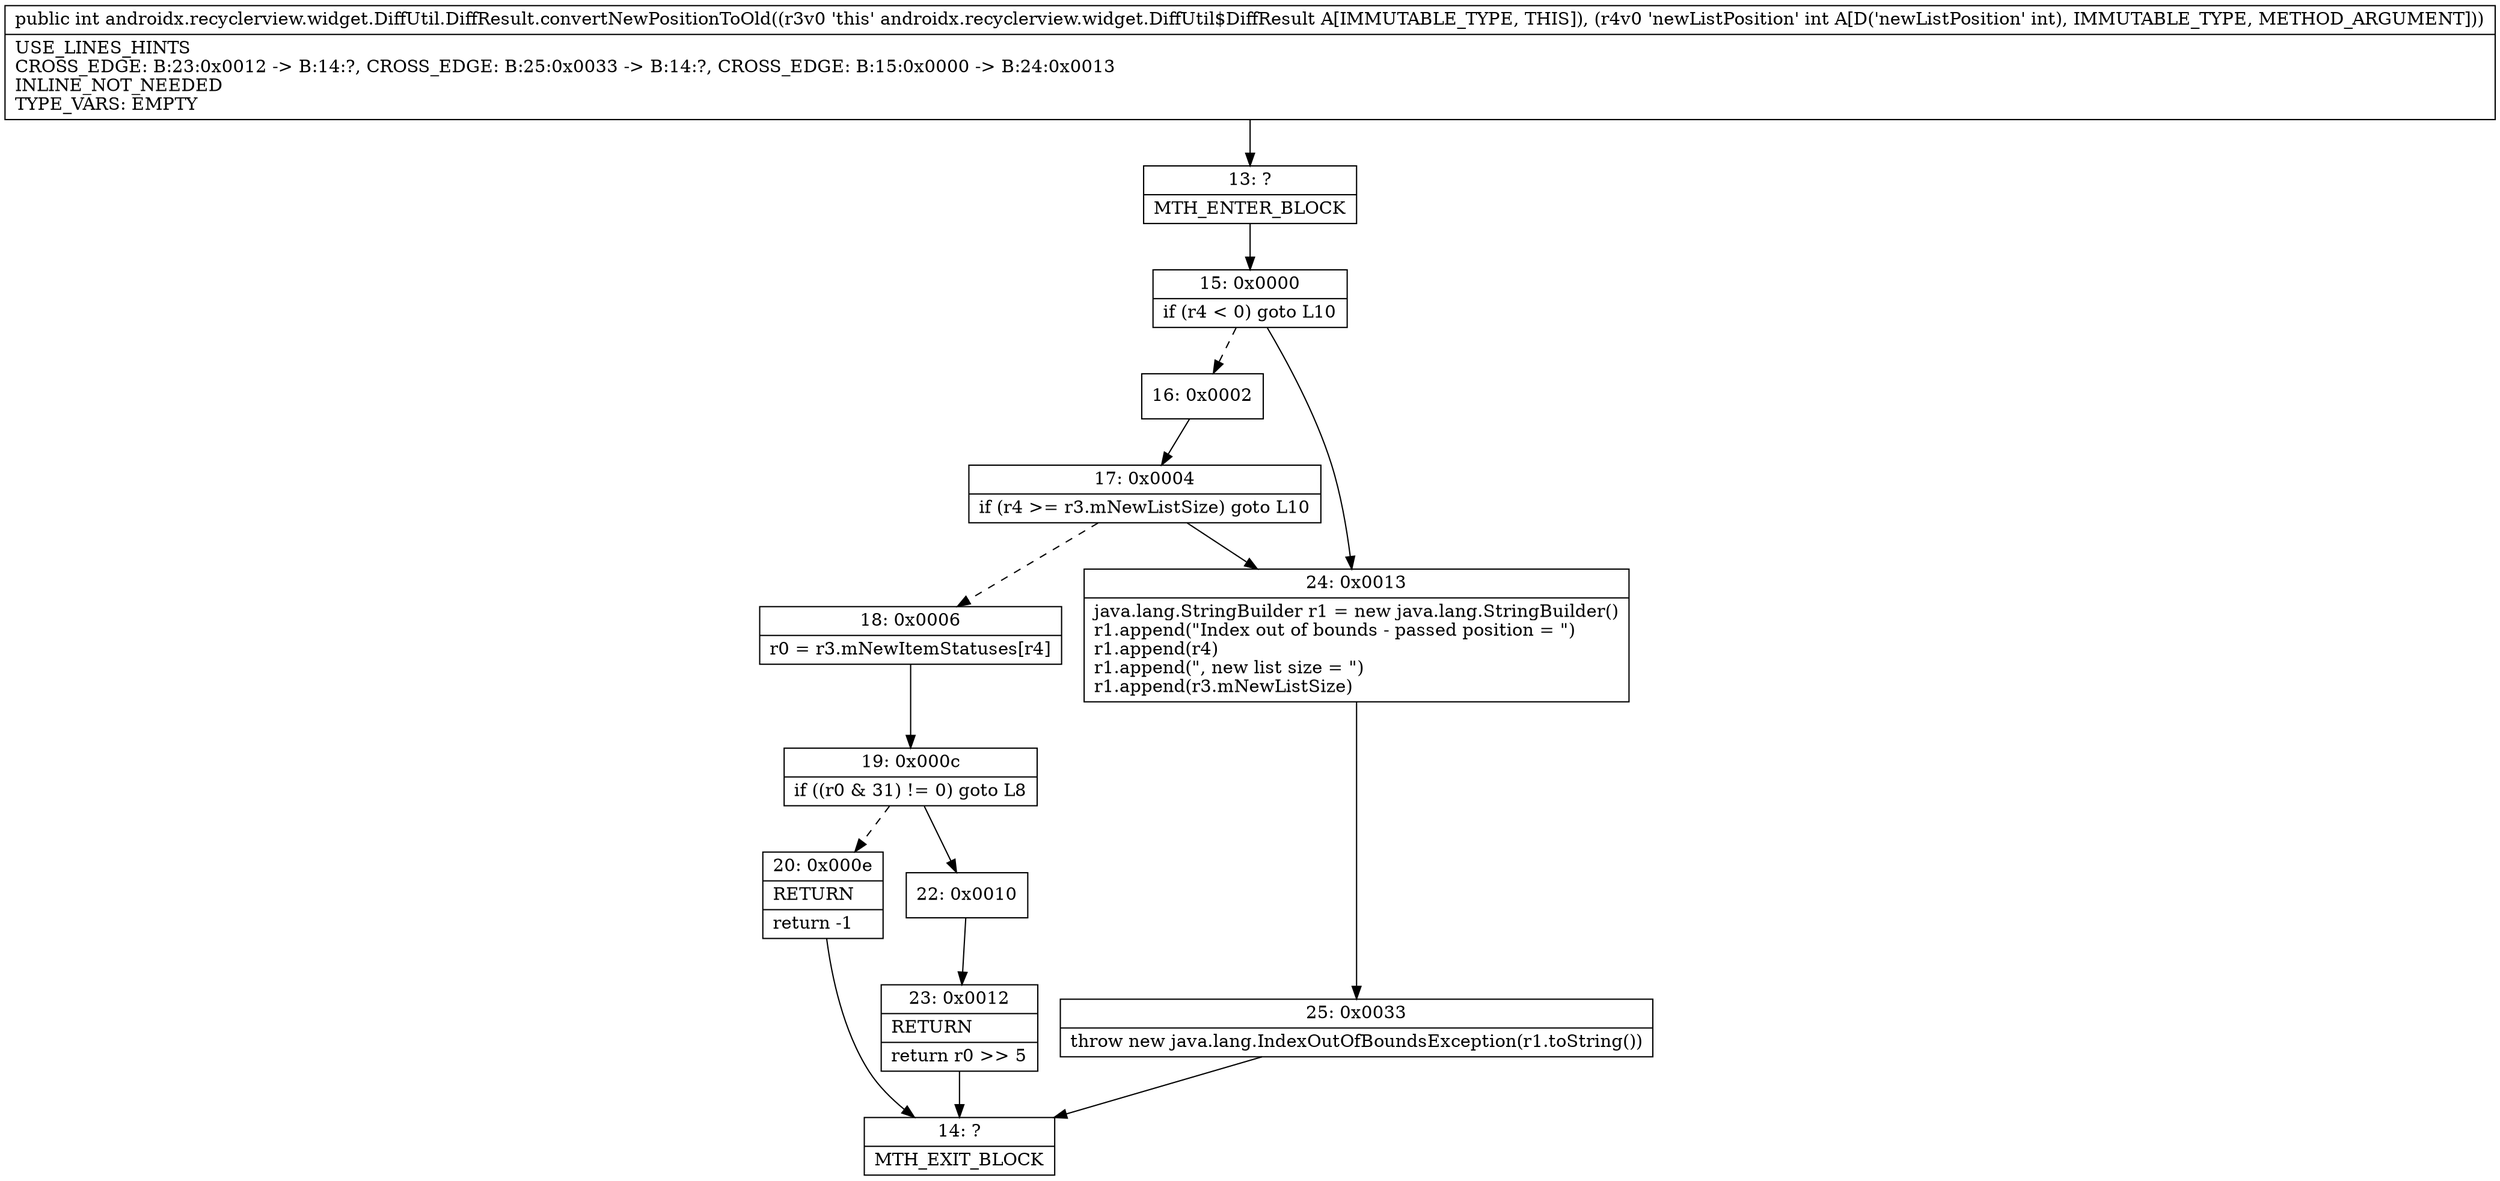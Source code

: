 digraph "CFG forandroidx.recyclerview.widget.DiffUtil.DiffResult.convertNewPositionToOld(I)I" {
Node_13 [shape=record,label="{13\:\ ?|MTH_ENTER_BLOCK\l}"];
Node_15 [shape=record,label="{15\:\ 0x0000|if (r4 \< 0) goto L10\l}"];
Node_16 [shape=record,label="{16\:\ 0x0002}"];
Node_17 [shape=record,label="{17\:\ 0x0004|if (r4 \>= r3.mNewListSize) goto L10\l}"];
Node_18 [shape=record,label="{18\:\ 0x0006|r0 = r3.mNewItemStatuses[r4]\l}"];
Node_19 [shape=record,label="{19\:\ 0x000c|if ((r0 & 31) != 0) goto L8\l}"];
Node_20 [shape=record,label="{20\:\ 0x000e|RETURN\l|return \-1\l}"];
Node_14 [shape=record,label="{14\:\ ?|MTH_EXIT_BLOCK\l}"];
Node_22 [shape=record,label="{22\:\ 0x0010}"];
Node_23 [shape=record,label="{23\:\ 0x0012|RETURN\l|return r0 \>\> 5\l}"];
Node_24 [shape=record,label="{24\:\ 0x0013|java.lang.StringBuilder r1 = new java.lang.StringBuilder()\lr1.append(\"Index out of bounds \- passed position = \")\lr1.append(r4)\lr1.append(\", new list size = \")\lr1.append(r3.mNewListSize)\l}"];
Node_25 [shape=record,label="{25\:\ 0x0033|throw new java.lang.IndexOutOfBoundsException(r1.toString())\l}"];
MethodNode[shape=record,label="{public int androidx.recyclerview.widget.DiffUtil.DiffResult.convertNewPositionToOld((r3v0 'this' androidx.recyclerview.widget.DiffUtil$DiffResult A[IMMUTABLE_TYPE, THIS]), (r4v0 'newListPosition' int A[D('newListPosition' int), IMMUTABLE_TYPE, METHOD_ARGUMENT]))  | USE_LINES_HINTS\lCROSS_EDGE: B:23:0x0012 \-\> B:14:?, CROSS_EDGE: B:25:0x0033 \-\> B:14:?, CROSS_EDGE: B:15:0x0000 \-\> B:24:0x0013\lINLINE_NOT_NEEDED\lTYPE_VARS: EMPTY\l}"];
MethodNode -> Node_13;Node_13 -> Node_15;
Node_15 -> Node_16[style=dashed];
Node_15 -> Node_24;
Node_16 -> Node_17;
Node_17 -> Node_18[style=dashed];
Node_17 -> Node_24;
Node_18 -> Node_19;
Node_19 -> Node_20[style=dashed];
Node_19 -> Node_22;
Node_20 -> Node_14;
Node_22 -> Node_23;
Node_23 -> Node_14;
Node_24 -> Node_25;
Node_25 -> Node_14;
}

